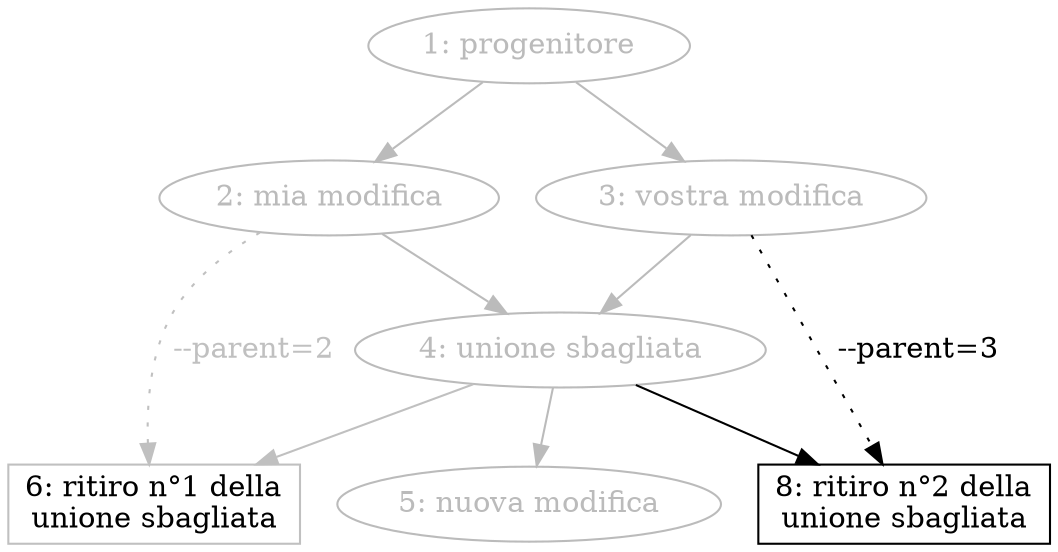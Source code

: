 digraph bad_merge_3 {
	ancestor [label="1: progenitore",color="#bbbbbb",fontcolor="#bbbbbb"];
	left [label="2: mia modifica",color="#bbbbbb",fontcolor="#bbbbbb"];
	right [label="3: vostra modifica",color="#bbbbbb",fontcolor="#bbbbbb"];
	bad [label="4: unione sbagliata",color="#bbbbbb",fontcolor="#bbbbbb"];
	new [label="5: nuova modifica",color="#bbbbbb",fontcolor="#bbbbbb"];

	bak_left [label="6: ritiro n°1 della\nunione sbagliata",color=grey,shape=box];
	bak_right [label="8: ritiro n°2 della\nunione sbagliata",shape=box];

	ancestor -> left [color="#bbbbbb"];
	ancestor -> right [color="#bbbbbb"];
	left -> bad [color="#bbbbbb"];
	right -> bad [color="#bbbbbb"];
	bad -> new [color="#bbbbbb"];

	bad -> bak_left [color=grey];
	left -> bak_left [style=dotted,label="--parent=2",color=grey,fontcolor=grey];

	bad -> bak_right;
	right -> bak_right [style=dotted,label="--parent=3"];
}
